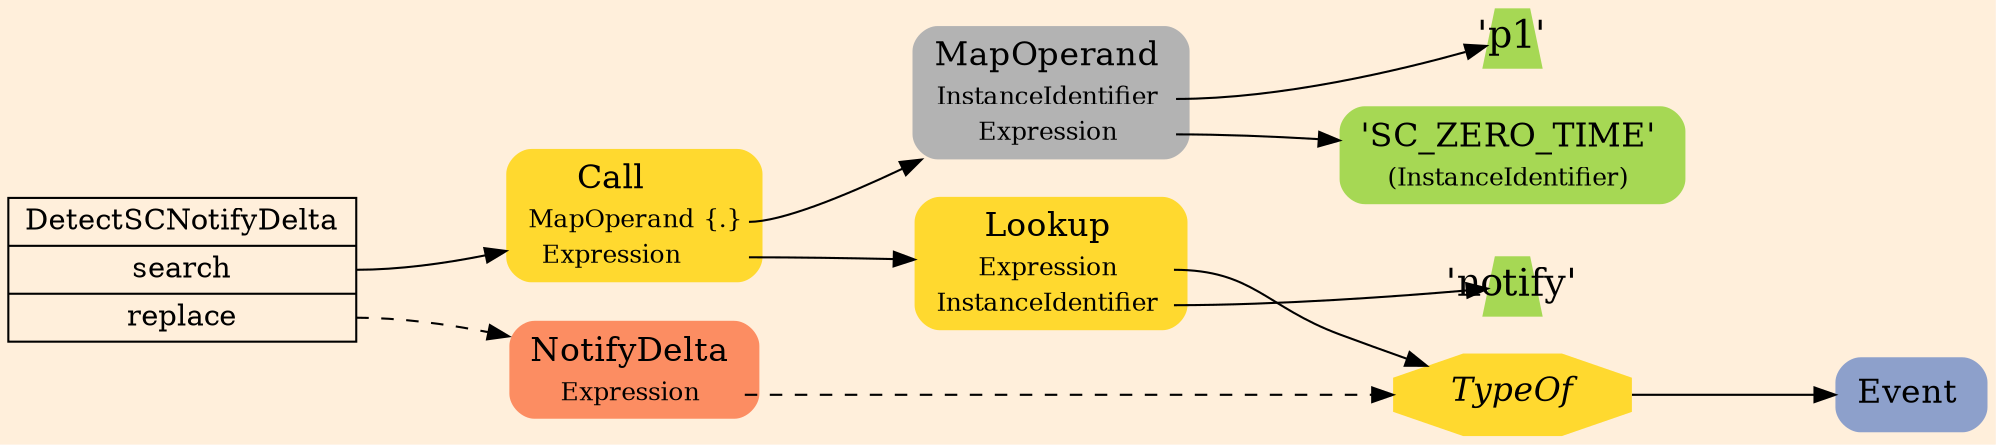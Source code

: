 digraph Inferno {
graph [
    rankdir = "LR"
    ranksep = 1.0
    size = "14,20"
    bgcolor = antiquewhite1
    color = black
    fontcolor = black
];
node [
];

// -------------------- transformation figure --------------------
"CR#P15-0" [
    shape = "record"
    fillcolor = antiquewhite1
    label = "<fixed> DetectSCNotifyDelta | <port0> search | <port1> replace"
    style = "filled"
    fontsize = "14"
    color = black
    fontcolor = black
];

"#B-2-168" [
    shape = "plaintext"
    fillcolor = "/set28/6"
    label = <<TABLE BORDER="0" CELLBORDER="0" CELLSPACING="0">
     <TR><TD><FONT POINT-SIZE="16.0">Call</FONT></TD><TD></TD></TR>
     <TR><TD>MapOperand</TD><TD PORT="port0">{.}</TD></TR>
     <TR><TD>Expression</TD><TD PORT="port1"></TD></TR>
    </TABLE>>
    style = "rounded,filled"
    fontsize = "12"
];

"#B-2-172" [
    shape = "plaintext"
    fillcolor = "/set28/8"
    label = <<TABLE BORDER="0" CELLBORDER="0" CELLSPACING="0">
     <TR><TD><FONT POINT-SIZE="16.0">MapOperand</FONT></TD><TD></TD></TR>
     <TR><TD>InstanceIdentifier</TD><TD PORT="port0"></TD></TR>
     <TR><TD>Expression</TD><TD PORT="port1"></TD></TR>
    </TABLE>>
    style = "rounded,filled"
    fontsize = "12"
];

"#B-2-174" [
    shape = "trapezium"
    fillcolor = "/set28/5"
    label = <'p1'>
    style = "filled"
    fontsize = "18"
    penwidth = 0.0
    fixedsize = true
    width = 0.4
    height = 0.4
];

"#B-2-173" [
    shape = "plaintext"
    fillcolor = "/set28/5"
    label = <<TABLE BORDER="0" CELLBORDER="0" CELLSPACING="0">
     <TR><TD><FONT POINT-SIZE="16.0">'SC_ZERO_TIME'</FONT></TD><TD></TD></TR>
     <TR><TD>(InstanceIdentifier)</TD><TD PORT="port0"></TD></TR>
    </TABLE>>
    style = "rounded,filled"
    fontsize = "12"
];

"#B-2-169" [
    shape = "plaintext"
    fillcolor = "/set28/6"
    label = <<TABLE BORDER="0" CELLBORDER="0" CELLSPACING="0">
     <TR><TD><FONT POINT-SIZE="16.0">Lookup</FONT></TD><TD></TD></TR>
     <TR><TD>Expression</TD><TD PORT="port0"></TD></TR>
     <TR><TD>InstanceIdentifier</TD><TD PORT="port1"></TD></TR>
    </TABLE>>
    style = "rounded,filled"
    fontsize = "12"
];

"#B-2-176" [
    shape = "octagon"
    fillcolor = "/set28/6"
    label = <<I>TypeOf</I>>
    style = "filled"
    fontsize = "16"
    penwidth = 0.0
];

"#B-2-170" [
    shape = "plaintext"
    fillcolor = "/set28/3"
    label = <<TABLE BORDER="0" CELLBORDER="0" CELLSPACING="0">
     <TR><TD><FONT POINT-SIZE="16.0">Event</FONT></TD><TD></TD></TR>
    </TABLE>>
    style = "rounded,filled"
    fontsize = "12"
];

"#B-2-175" [
    shape = "trapezium"
    fillcolor = "/set28/5"
    label = <'notify'>
    style = "filled"
    fontsize = "18"
    penwidth = 0.0
    fixedsize = true
    width = 0.4
    height = 0.4
];

"#B-2-171" [
    shape = "plaintext"
    fillcolor = "/set28/2"
    label = <<TABLE BORDER="0" CELLBORDER="0" CELLSPACING="0">
     <TR><TD><FONT POINT-SIZE="16.0">NotifyDelta</FONT></TD><TD></TD></TR>
     <TR><TD>Expression</TD><TD PORT="port0"></TD></TR>
    </TABLE>>
    style = "rounded,filled"
    fontsize = "12"
];


// -------------------- links --------------------
// links for block CR#P15-0
"CR#P15-0":port0 -> "#B-2-168" [
    style="solid"
    color = black
    fontcolor = black
];

"CR#P15-0":port1 -> "#B-2-171" [
    style="dashed"
    color = black
    fontcolor = black
];

// links for block #B-2-168
"#B-2-168":port0 -> "#B-2-172" [
    style="solid"
    color = black
    fontcolor = black
];

"#B-2-168":port1 -> "#B-2-169" [
    style="solid"
    color = black
    fontcolor = black
];

// links for block #B-2-172
"#B-2-172":port0 -> "#B-2-174" [
    style="solid"
    color = black
    fontcolor = black
];

"#B-2-172":port1 -> "#B-2-173" [
    style="solid"
    color = black
    fontcolor = black
];

// links for block #B-2-174
// links for block #B-2-173
// links for block #B-2-169
"#B-2-169":port0 -> "#B-2-176" [
    style="solid"
    color = black
    fontcolor = black
];

"#B-2-169":port1 -> "#B-2-175" [
    style="solid"
    color = black
    fontcolor = black
];

// links for block #B-2-176
"#B-2-176" -> "#B-2-170" [
    style="solid"
    color = black
    fontcolor = black
];

// links for block #B-2-170
// links for block #B-2-175
// links for block #B-2-171
"#B-2-171":port0 -> "#B-2-176" [
    style="dashed"
    color = black
    fontcolor = black
];

}
